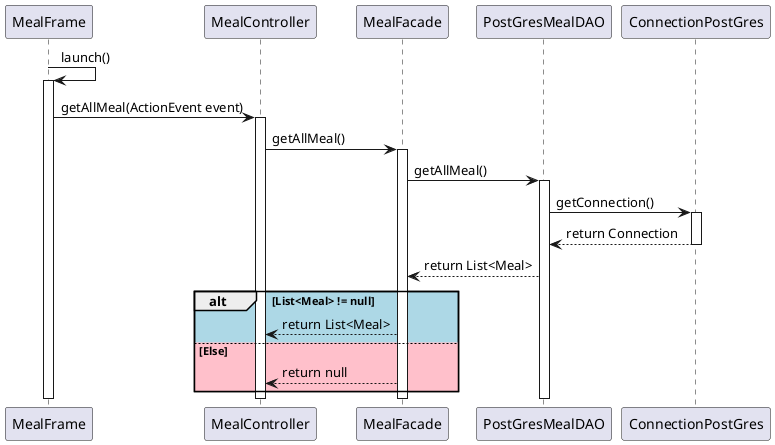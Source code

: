 @startuml
MealFrame -> MealFrame : launch()
activate MealFrame

MealFrame -> MealController: getAllMeal(ActionEvent event)
activate MealController

MealController -> MealFacade: getAllMeal()
activate MealFacade

MealFacade -> PostGresMealDAO : getAllMeal()
activate PostGresMealDAO

PostGresMealDAO -> ConnectionPostGres : getConnection()
activate ConnectionPostGres
ConnectionPostGres --> PostGresMealDAO : return Connection
deactivate ConnectionPostGres
PostGresMealDAO --> MealFacade : return List<Meal>


alt #LightBlue List<Meal> != null

    MealFacade --> MealController: return List<Meal>

else #Pink Else

    MealFacade --> MealController: return null
end


deactivate PostGresMealDAO
deactivate MealFacade
deactivate MealController
deactivate MealFrame


@enduml

